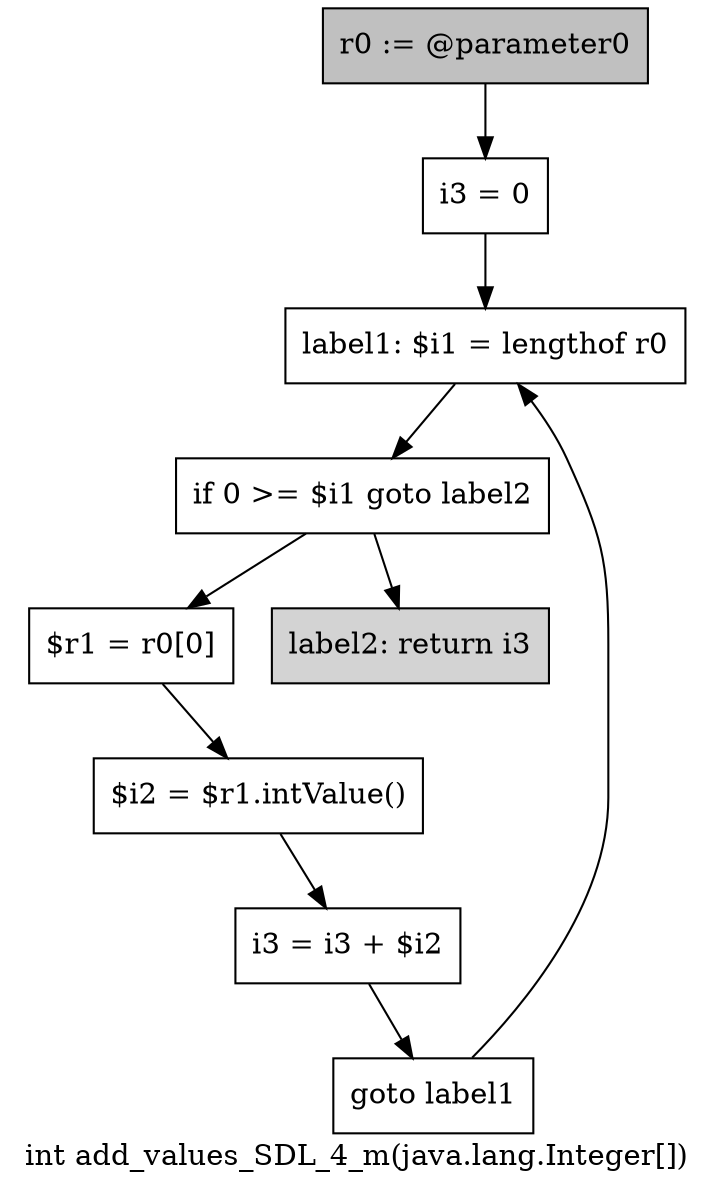 digraph "int add_values_SDL_4_m(java.lang.Integer[])" {
    label="int add_values_SDL_4_m(java.lang.Integer[])";
    node [shape=box];
    "0" [style=filled,fillcolor=gray,label="r0 := @parameter0",];
    "1" [label="i3 = 0",];
    "0"->"1";
    "2" [label="label1: $i1 = lengthof r0",];
    "1"->"2";
    "3" [label="if 0 >= $i1 goto label2",];
    "2"->"3";
    "4" [label="$r1 = r0[0]",];
    "3"->"4";
    "8" [style=filled,fillcolor=lightgray,label="label2: return i3",];
    "3"->"8";
    "5" [label="$i2 = $r1.intValue()",];
    "4"->"5";
    "6" [label="i3 = i3 + $i2",];
    "5"->"6";
    "7" [label="goto label1",];
    "6"->"7";
    "7"->"2";
}
